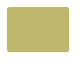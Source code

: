 @startuml

skinparam ClassBackgroundColor #DarkKhaki
skinparam ClassFontColor #DarkKhaki
skinparam ClassBorderColor #DarkKhaki

skinparam ClassStereotypeFontSize 0
skinparam CircledCharacterFontSize 0
skinparam CircledCharacterRadius 0
skinparam ClassBorderThickness 0
skinparam Shadowing false

class Dummy

@enduml